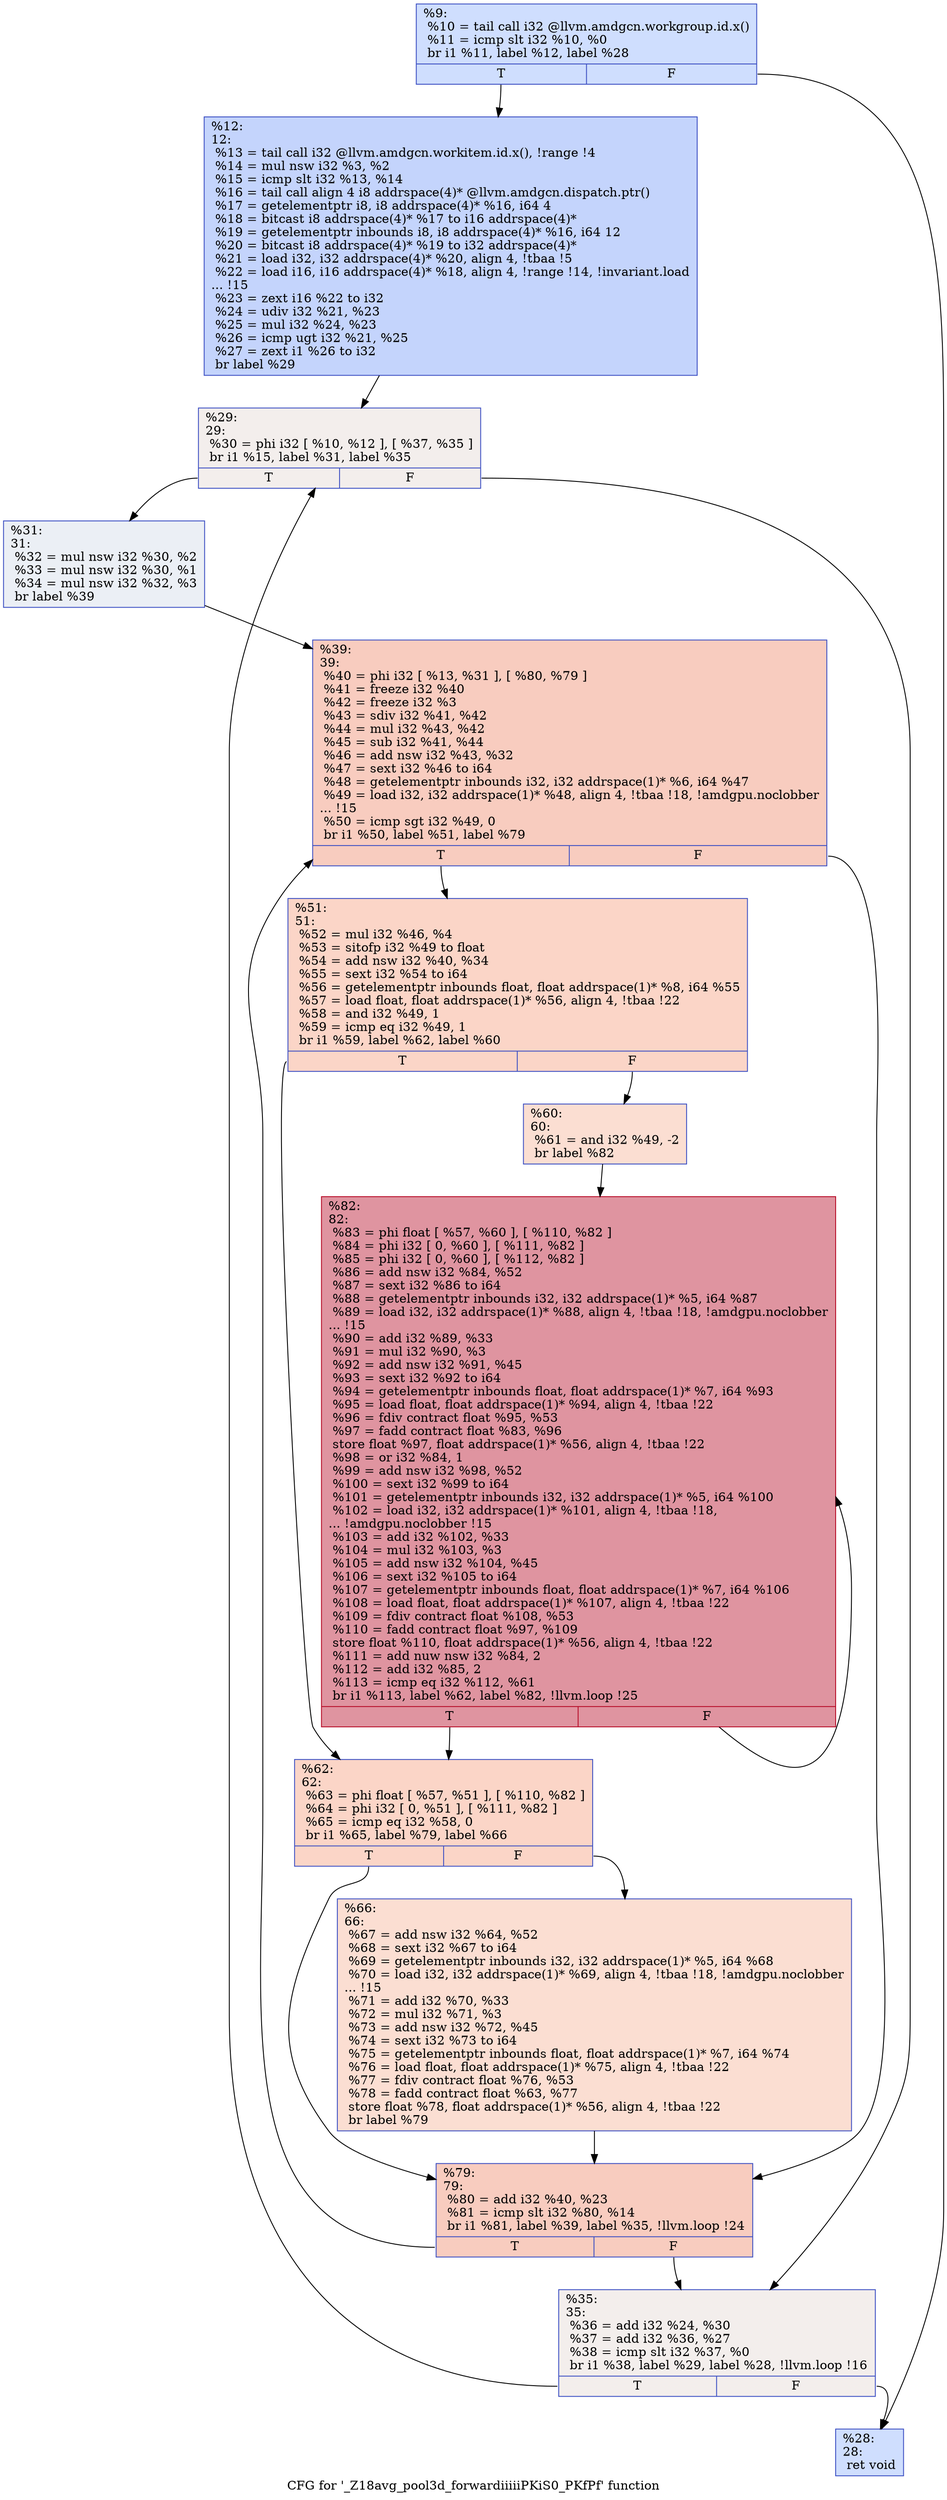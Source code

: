 digraph "CFG for '_Z18avg_pool3d_forwardiiiiiPKiS0_PKfPf' function" {
	label="CFG for '_Z18avg_pool3d_forwardiiiiiPKiS0_PKfPf' function";

	Node0x62d28c0 [shape=record,color="#3d50c3ff", style=filled, fillcolor="#93b5fe70",label="{%9:\l  %10 = tail call i32 @llvm.amdgcn.workgroup.id.x()\l  %11 = icmp slt i32 %10, %0\l  br i1 %11, label %12, label %28\l|{<s0>T|<s1>F}}"];
	Node0x62d28c0:s0 -> Node0x62d36c0;
	Node0x62d28c0:s1 -> Node0x62d3750;
	Node0x62d36c0 [shape=record,color="#3d50c3ff", style=filled, fillcolor="#7a9df870",label="{%12:\l12:                                               \l  %13 = tail call i32 @llvm.amdgcn.workitem.id.x(), !range !4\l  %14 = mul nsw i32 %3, %2\l  %15 = icmp slt i32 %13, %14\l  %16 = tail call align 4 i8 addrspace(4)* @llvm.amdgcn.dispatch.ptr()\l  %17 = getelementptr i8, i8 addrspace(4)* %16, i64 4\l  %18 = bitcast i8 addrspace(4)* %17 to i16 addrspace(4)*\l  %19 = getelementptr inbounds i8, i8 addrspace(4)* %16, i64 12\l  %20 = bitcast i8 addrspace(4)* %19 to i32 addrspace(4)*\l  %21 = load i32, i32 addrspace(4)* %20, align 4, !tbaa !5\l  %22 = load i16, i16 addrspace(4)* %18, align 4, !range !14, !invariant.load\l... !15\l  %23 = zext i16 %22 to i32\l  %24 = udiv i32 %21, %23\l  %25 = mul i32 %24, %23\l  %26 = icmp ugt i32 %21, %25\l  %27 = zext i1 %26 to i32\l  br label %29\l}"];
	Node0x62d36c0 -> Node0x62d5a20;
	Node0x62d3750 [shape=record,color="#3d50c3ff", style=filled, fillcolor="#93b5fe70",label="{%28:\l28:                                               \l  ret void\l}"];
	Node0x62d5a20 [shape=record,color="#3d50c3ff", style=filled, fillcolor="#e3d9d370",label="{%29:\l29:                                               \l  %30 = phi i32 [ %10, %12 ], [ %37, %35 ]\l  br i1 %15, label %31, label %35\l|{<s0>T|<s1>F}}"];
	Node0x62d5a20:s0 -> Node0x62d5c70;
	Node0x62d5a20:s1 -> Node0x62d5b70;
	Node0x62d5c70 [shape=record,color="#3d50c3ff", style=filled, fillcolor="#d1dae970",label="{%31:\l31:                                               \l  %32 = mul nsw i32 %30, %2\l  %33 = mul nsw i32 %30, %1\l  %34 = mul nsw i32 %32, %3\l  br label %39\l}"];
	Node0x62d5c70 -> Node0x62d49a0;
	Node0x62d5b70 [shape=record,color="#3d50c3ff", style=filled, fillcolor="#e3d9d370",label="{%35:\l35:                                               \l  %36 = add i32 %24, %30\l  %37 = add i32 %36, %27\l  %38 = icmp slt i32 %37, %0\l  br i1 %38, label %29, label %28, !llvm.loop !16\l|{<s0>T|<s1>F}}"];
	Node0x62d5b70:s0 -> Node0x62d5a20;
	Node0x62d5b70:s1 -> Node0x62d3750;
	Node0x62d49a0 [shape=record,color="#3d50c3ff", style=filled, fillcolor="#f08b6e70",label="{%39:\l39:                                               \l  %40 = phi i32 [ %13, %31 ], [ %80, %79 ]\l  %41 = freeze i32 %40\l  %42 = freeze i32 %3\l  %43 = sdiv i32 %41, %42\l  %44 = mul i32 %43, %42\l  %45 = sub i32 %41, %44\l  %46 = add nsw i32 %43, %32\l  %47 = sext i32 %46 to i64\l  %48 = getelementptr inbounds i32, i32 addrspace(1)* %6, i64 %47\l  %49 = load i32, i32 addrspace(1)* %48, align 4, !tbaa !18, !amdgpu.noclobber\l... !15\l  %50 = icmp sgt i32 %49, 0\l  br i1 %50, label %51, label %79\l|{<s0>T|<s1>F}}"];
	Node0x62d49a0:s0 -> Node0x62d7270;
	Node0x62d49a0:s1 -> Node0x62d6470;
	Node0x62d7270 [shape=record,color="#3d50c3ff", style=filled, fillcolor="#f5a08170",label="{%51:\l51:                                               \l  %52 = mul i32 %46, %4\l  %53 = sitofp i32 %49 to float\l  %54 = add nsw i32 %40, %34\l  %55 = sext i32 %54 to i64\l  %56 = getelementptr inbounds float, float addrspace(1)* %8, i64 %55\l  %57 = load float, float addrspace(1)* %56, align 4, !tbaa !22\l  %58 = and i32 %49, 1\l  %59 = icmp eq i32 %49, 1\l  br i1 %59, label %62, label %60\l|{<s0>T|<s1>F}}"];
	Node0x62d7270:s0 -> Node0x62d7910;
	Node0x62d7270:s1 -> Node0x62d79a0;
	Node0x62d79a0 [shape=record,color="#3d50c3ff", style=filled, fillcolor="#f7b59970",label="{%60:\l60:                                               \l  %61 = and i32 %49, -2\l  br label %82\l}"];
	Node0x62d79a0 -> Node0x62d7ba0;
	Node0x62d7910 [shape=record,color="#3d50c3ff", style=filled, fillcolor="#f5a08170",label="{%62:\l62:                                               \l  %63 = phi float [ %57, %51 ], [ %110, %82 ]\l  %64 = phi i32 [ 0, %51 ], [ %111, %82 ]\l  %65 = icmp eq i32 %58, 0\l  br i1 %65, label %79, label %66\l|{<s0>T|<s1>F}}"];
	Node0x62d7910:s0 -> Node0x62d6470;
	Node0x62d7910:s1 -> Node0x62d5ed0;
	Node0x62d5ed0 [shape=record,color="#3d50c3ff", style=filled, fillcolor="#f7b59970",label="{%66:\l66:                                               \l  %67 = add nsw i32 %64, %52\l  %68 = sext i32 %67 to i64\l  %69 = getelementptr inbounds i32, i32 addrspace(1)* %5, i64 %68\l  %70 = load i32, i32 addrspace(1)* %69, align 4, !tbaa !18, !amdgpu.noclobber\l... !15\l  %71 = add i32 %70, %33\l  %72 = mul i32 %71, %3\l  %73 = add nsw i32 %72, %45\l  %74 = sext i32 %73 to i64\l  %75 = getelementptr inbounds float, float addrspace(1)* %7, i64 %74\l  %76 = load float, float addrspace(1)* %75, align 4, !tbaa !22\l  %77 = fdiv contract float %76, %53\l  %78 = fadd contract float %63, %77\l  store float %78, float addrspace(1)* %56, align 4, !tbaa !22\l  br label %79\l}"];
	Node0x62d5ed0 -> Node0x62d6470;
	Node0x62d6470 [shape=record,color="#3d50c3ff", style=filled, fillcolor="#f08b6e70",label="{%79:\l79:                                               \l  %80 = add i32 %40, %23\l  %81 = icmp slt i32 %80, %14\l  br i1 %81, label %39, label %35, !llvm.loop !24\l|{<s0>T|<s1>F}}"];
	Node0x62d6470:s0 -> Node0x62d49a0;
	Node0x62d6470:s1 -> Node0x62d5b70;
	Node0x62d7ba0 [shape=record,color="#b70d28ff", style=filled, fillcolor="#b70d2870",label="{%82:\l82:                                               \l  %83 = phi float [ %57, %60 ], [ %110, %82 ]\l  %84 = phi i32 [ 0, %60 ], [ %111, %82 ]\l  %85 = phi i32 [ 0, %60 ], [ %112, %82 ]\l  %86 = add nsw i32 %84, %52\l  %87 = sext i32 %86 to i64\l  %88 = getelementptr inbounds i32, i32 addrspace(1)* %5, i64 %87\l  %89 = load i32, i32 addrspace(1)* %88, align 4, !tbaa !18, !amdgpu.noclobber\l... !15\l  %90 = add i32 %89, %33\l  %91 = mul i32 %90, %3\l  %92 = add nsw i32 %91, %45\l  %93 = sext i32 %92 to i64\l  %94 = getelementptr inbounds float, float addrspace(1)* %7, i64 %93\l  %95 = load float, float addrspace(1)* %94, align 4, !tbaa !22\l  %96 = fdiv contract float %95, %53\l  %97 = fadd contract float %83, %96\l  store float %97, float addrspace(1)* %56, align 4, !tbaa !22\l  %98 = or i32 %84, 1\l  %99 = add nsw i32 %98, %52\l  %100 = sext i32 %99 to i64\l  %101 = getelementptr inbounds i32, i32 addrspace(1)* %5, i64 %100\l  %102 = load i32, i32 addrspace(1)* %101, align 4, !tbaa !18,\l... !amdgpu.noclobber !15\l  %103 = add i32 %102, %33\l  %104 = mul i32 %103, %3\l  %105 = add nsw i32 %104, %45\l  %106 = sext i32 %105 to i64\l  %107 = getelementptr inbounds float, float addrspace(1)* %7, i64 %106\l  %108 = load float, float addrspace(1)* %107, align 4, !tbaa !22\l  %109 = fdiv contract float %108, %53\l  %110 = fadd contract float %97, %109\l  store float %110, float addrspace(1)* %56, align 4, !tbaa !22\l  %111 = add nuw nsw i32 %84, 2\l  %112 = add i32 %85, 2\l  %113 = icmp eq i32 %112, %61\l  br i1 %113, label %62, label %82, !llvm.loop !25\l|{<s0>T|<s1>F}}"];
	Node0x62d7ba0:s0 -> Node0x62d7910;
	Node0x62d7ba0:s1 -> Node0x62d7ba0;
}
